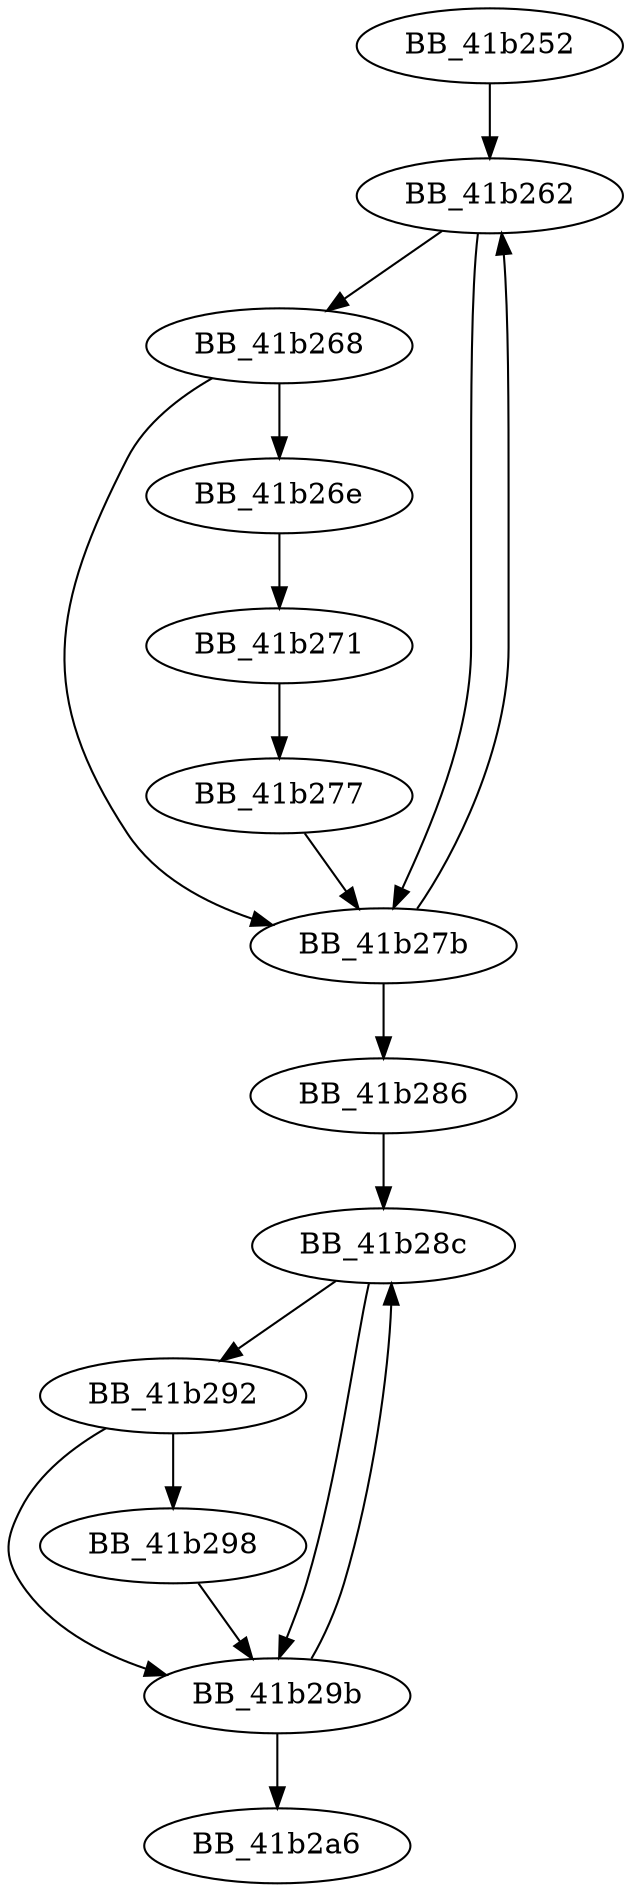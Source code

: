 DiGraph __mtdeletelocks{
BB_41b252->BB_41b262
BB_41b262->BB_41b268
BB_41b262->BB_41b27b
BB_41b268->BB_41b26e
BB_41b268->BB_41b27b
BB_41b26e->BB_41b271
BB_41b271->BB_41b277
BB_41b277->BB_41b27b
BB_41b27b->BB_41b262
BB_41b27b->BB_41b286
BB_41b286->BB_41b28c
BB_41b28c->BB_41b292
BB_41b28c->BB_41b29b
BB_41b292->BB_41b298
BB_41b292->BB_41b29b
BB_41b298->BB_41b29b
BB_41b29b->BB_41b28c
BB_41b29b->BB_41b2a6
}
